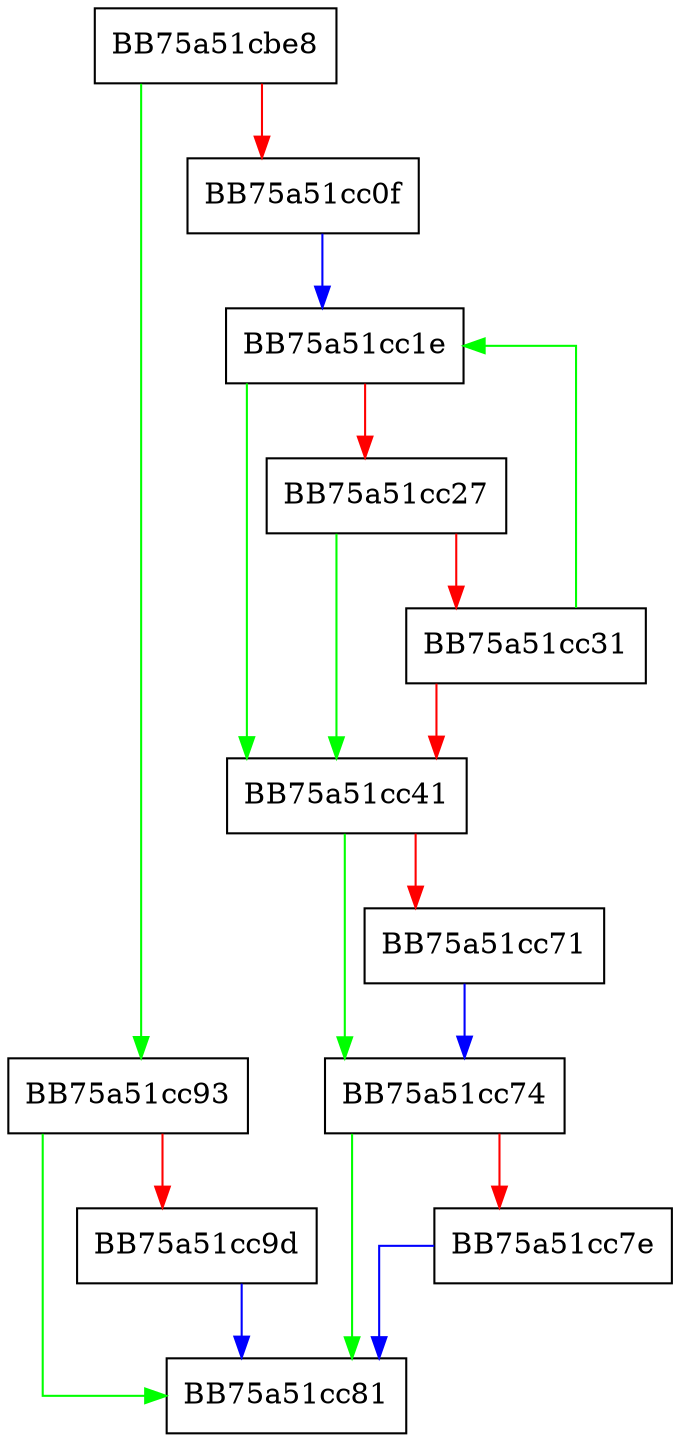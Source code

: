 digraph StringCchCopyExW {
  node [shape="box"];
  graph [splines=ortho];
  BB75a51cbe8 -> BB75a51cc93 [color="green"];
  BB75a51cbe8 -> BB75a51cc0f [color="red"];
  BB75a51cc0f -> BB75a51cc1e [color="blue"];
  BB75a51cc1e -> BB75a51cc41 [color="green"];
  BB75a51cc1e -> BB75a51cc27 [color="red"];
  BB75a51cc27 -> BB75a51cc41 [color="green"];
  BB75a51cc27 -> BB75a51cc31 [color="red"];
  BB75a51cc31 -> BB75a51cc1e [color="green"];
  BB75a51cc31 -> BB75a51cc41 [color="red"];
  BB75a51cc41 -> BB75a51cc74 [color="green"];
  BB75a51cc41 -> BB75a51cc71 [color="red"];
  BB75a51cc71 -> BB75a51cc74 [color="blue"];
  BB75a51cc74 -> BB75a51cc81 [color="green"];
  BB75a51cc74 -> BB75a51cc7e [color="red"];
  BB75a51cc7e -> BB75a51cc81 [color="blue"];
  BB75a51cc93 -> BB75a51cc81 [color="green"];
  BB75a51cc93 -> BB75a51cc9d [color="red"];
  BB75a51cc9d -> BB75a51cc81 [color="blue"];
}